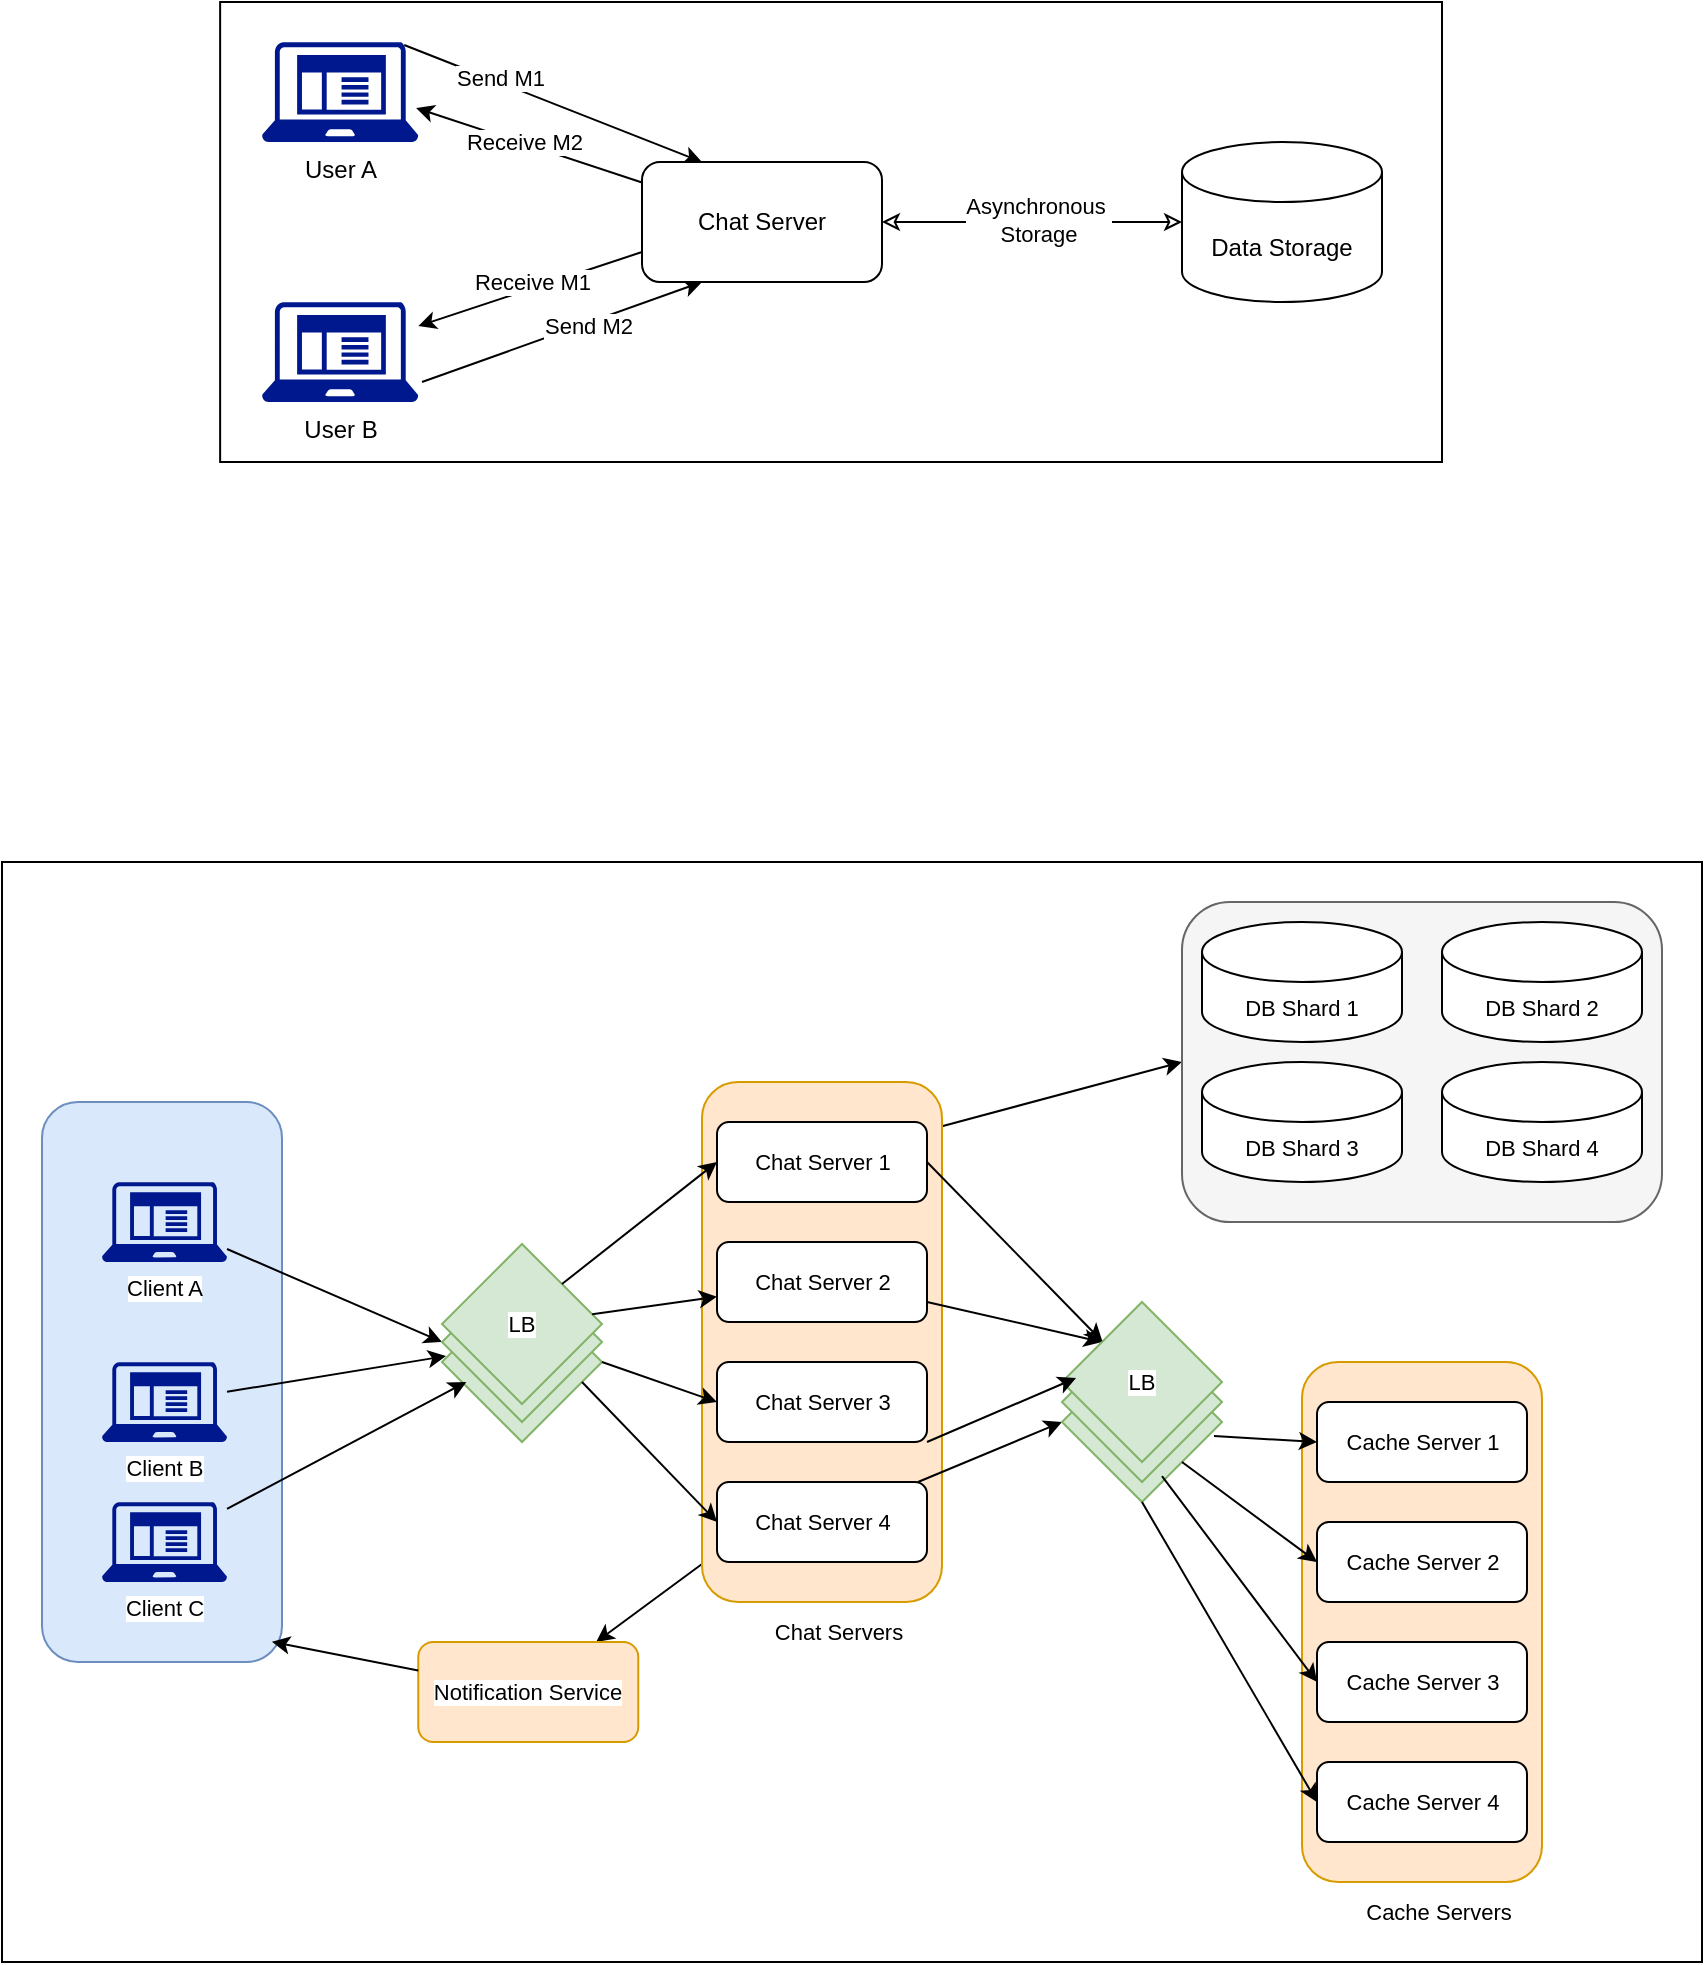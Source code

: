 <mxfile version="28.0.6">
  <diagram name="Page-1" id="Z6ekB55wMZZfvL9X6uOf">
    <mxGraphModel dx="1234" dy="790" grid="1" gridSize="10" guides="1" tooltips="1" connect="1" arrows="1" fold="1" page="0" pageScale="1" pageWidth="1100" pageHeight="850" math="0" shadow="0">
      <root>
        <mxCell id="0" />
        <mxCell id="1" parent="0" />
        <mxCell id="pL6HxztiAhhJJcaxuupI-67" value="" style="rounded=0;whiteSpace=wrap;html=1;fontFamily=Helvetica;fontSize=11;fontColor=default;labelBackgroundColor=default;" vertex="1" parent="1">
          <mxGeometry x="130" y="590" width="850" height="550" as="geometry" />
        </mxCell>
        <mxCell id="pL6HxztiAhhJJcaxuupI-69" value="" style="rounded=1;whiteSpace=wrap;html=1;fontFamily=Helvetica;fontSize=11;labelBackgroundColor=default;fillColor=#dae8fc;strokeColor=#6c8ebf;" vertex="1" parent="1">
          <mxGeometry x="150" y="710" width="120" height="280" as="geometry" />
        </mxCell>
        <mxCell id="pL6HxztiAhhJJcaxuupI-15" value="" style="rounded=0;whiteSpace=wrap;html=1;fontFamily=Helvetica;fontSize=11;fontColor=default;labelBackgroundColor=default;" vertex="1" parent="1">
          <mxGeometry x="239.07" y="160" width="610.93" height="230" as="geometry" />
        </mxCell>
        <mxCell id="pL6HxztiAhhJJcaxuupI-7" style="rounded=0;orthogonalLoop=1;jettySize=auto;html=1;entryX=0.25;entryY=0;entryDx=0;entryDy=0;exitX=0.91;exitY=0.03;exitDx=0;exitDy=0;exitPerimeter=0;" edge="1" parent="1" source="pL6HxztiAhhJJcaxuupI-1" target="pL6HxztiAhhJJcaxuupI-4">
          <mxGeometry relative="1" as="geometry" />
        </mxCell>
        <mxCell id="pL6HxztiAhhJJcaxuupI-11" value="Send M1" style="edgeLabel;html=1;align=center;verticalAlign=middle;resizable=0;points=[];fontFamily=Helvetica;fontSize=11;fontColor=default;labelBackgroundColor=default;" vertex="1" connectable="0" parent="pL6HxztiAhhJJcaxuupI-7">
          <mxGeometry x="-0.356" y="3" relative="1" as="geometry">
            <mxPoint x="-1" as="offset" />
          </mxGeometry>
        </mxCell>
        <mxCell id="pL6HxztiAhhJJcaxuupI-1" value="User A" style="sketch=0;aspect=fixed;pointerEvents=1;shadow=0;dashed=0;html=1;strokeColor=none;labelPosition=center;verticalLabelPosition=bottom;verticalAlign=top;align=center;fillColor=#00188D;shape=mxgraph.mscae.enterprise.client_application" vertex="1" parent="1">
          <mxGeometry x="260" y="180" width="78.13" height="50" as="geometry" />
        </mxCell>
        <mxCell id="pL6HxztiAhhJJcaxuupI-10" style="edgeStyle=none;shape=connector;rounded=0;orthogonalLoop=1;jettySize=auto;html=1;entryX=0.25;entryY=1;entryDx=0;entryDy=0;strokeColor=default;align=center;verticalAlign=middle;fontFamily=Helvetica;fontSize=11;fontColor=default;labelBackgroundColor=default;endArrow=classic;exitX=1.024;exitY=0.8;exitDx=0;exitDy=0;exitPerimeter=0;" edge="1" parent="1" source="pL6HxztiAhhJJcaxuupI-2" target="pL6HxztiAhhJJcaxuupI-4">
          <mxGeometry relative="1" as="geometry" />
        </mxCell>
        <mxCell id="pL6HxztiAhhJJcaxuupI-13" value="Send M2" style="edgeLabel;html=1;align=center;verticalAlign=middle;resizable=0;points=[];fontFamily=Helvetica;fontSize=11;fontColor=default;labelBackgroundColor=default;" vertex="1" connectable="0" parent="pL6HxztiAhhJJcaxuupI-10">
          <mxGeometry x="0.18" y="-1" relative="1" as="geometry">
            <mxPoint as="offset" />
          </mxGeometry>
        </mxCell>
        <mxCell id="pL6HxztiAhhJJcaxuupI-2" value="User B" style="sketch=0;aspect=fixed;pointerEvents=1;shadow=0;dashed=0;html=1;strokeColor=none;labelPosition=center;verticalLabelPosition=bottom;verticalAlign=top;align=center;fillColor=#00188D;shape=mxgraph.mscae.enterprise.client_application" vertex="1" parent="1">
          <mxGeometry x="260" y="310" width="78.13" height="50" as="geometry" />
        </mxCell>
        <mxCell id="pL6HxztiAhhJJcaxuupI-4" value="Chat Server" style="rounded=1;whiteSpace=wrap;html=1;" vertex="1" parent="1">
          <mxGeometry x="450" y="240" width="120" height="60" as="geometry" />
        </mxCell>
        <mxCell id="pL6HxztiAhhJJcaxuupI-6" value="" style="edgeStyle=orthogonalEdgeStyle;rounded=0;orthogonalLoop=1;jettySize=auto;html=1;startArrow=classic;startFill=0;endArrow=classic;endFill=0;" edge="1" parent="1" source="pL6HxztiAhhJJcaxuupI-5" target="pL6HxztiAhhJJcaxuupI-4">
          <mxGeometry relative="1" as="geometry" />
        </mxCell>
        <mxCell id="pL6HxztiAhhJJcaxuupI-66" value="Asynchronous&amp;nbsp;&lt;div&gt;Storage&lt;/div&gt;" style="edgeLabel;html=1;align=center;verticalAlign=middle;resizable=0;points=[];fontFamily=Helvetica;fontSize=11;fontColor=default;labelBackgroundColor=default;" vertex="1" connectable="0" parent="pL6HxztiAhhJJcaxuupI-6">
          <mxGeometry x="-0.036" y="-1" relative="1" as="geometry">
            <mxPoint as="offset" />
          </mxGeometry>
        </mxCell>
        <mxCell id="pL6HxztiAhhJJcaxuupI-5" value="Data Storage" style="shape=cylinder3;whiteSpace=wrap;html=1;boundedLbl=1;backgroundOutline=1;size=15;" vertex="1" parent="1">
          <mxGeometry x="720" y="230" width="100" height="80" as="geometry" />
        </mxCell>
        <mxCell id="pL6HxztiAhhJJcaxuupI-8" style="rounded=0;orthogonalLoop=1;jettySize=auto;html=1;entryX=0.986;entryY=0.66;entryDx=0;entryDy=0;entryPerimeter=0;" edge="1" parent="1" source="pL6HxztiAhhJJcaxuupI-4" target="pL6HxztiAhhJJcaxuupI-1">
          <mxGeometry relative="1" as="geometry" />
        </mxCell>
        <mxCell id="pL6HxztiAhhJJcaxuupI-12" value="Receive M2" style="edgeLabel;html=1;align=center;verticalAlign=middle;resizable=0;points=[];fontFamily=Helvetica;fontSize=11;fontColor=default;labelBackgroundColor=default;" vertex="1" connectable="0" parent="pL6HxztiAhhJJcaxuupI-8">
          <mxGeometry x="0.049" y="-1" relative="1" as="geometry">
            <mxPoint as="offset" />
          </mxGeometry>
        </mxCell>
        <mxCell id="pL6HxztiAhhJJcaxuupI-9" style="edgeStyle=none;shape=connector;rounded=0;orthogonalLoop=1;jettySize=auto;html=1;strokeColor=default;align=center;verticalAlign=middle;fontFamily=Helvetica;fontSize=11;fontColor=default;labelBackgroundColor=default;endArrow=classic;exitX=0;exitY=0.75;exitDx=0;exitDy=0;" edge="1" parent="1" source="pL6HxztiAhhJJcaxuupI-4" target="pL6HxztiAhhJJcaxuupI-2">
          <mxGeometry relative="1" as="geometry" />
        </mxCell>
        <mxCell id="pL6HxztiAhhJJcaxuupI-14" value="Receive M1" style="edgeLabel;html=1;align=center;verticalAlign=middle;resizable=0;points=[];fontFamily=Helvetica;fontSize=11;fontColor=default;labelBackgroundColor=default;" vertex="1" connectable="0" parent="pL6HxztiAhhJJcaxuupI-9">
          <mxGeometry x="-0.034" y="-3" relative="1" as="geometry">
            <mxPoint as="offset" />
          </mxGeometry>
        </mxCell>
        <mxCell id="pL6HxztiAhhJJcaxuupI-44" style="edgeStyle=none;shape=connector;rounded=0;orthogonalLoop=1;jettySize=auto;html=1;entryX=0;entryY=0.5;entryDx=0;entryDy=0;strokeColor=default;align=center;verticalAlign=middle;fontFamily=Helvetica;fontSize=11;fontColor=default;labelBackgroundColor=default;endArrow=classic;" edge="1" parent="1" source="pL6HxztiAhhJJcaxuupI-16" target="pL6HxztiAhhJJcaxuupI-20">
          <mxGeometry relative="1" as="geometry" />
        </mxCell>
        <mxCell id="pL6HxztiAhhJJcaxuupI-16" value="Client A" style="sketch=0;aspect=fixed;pointerEvents=1;shadow=0;dashed=0;html=1;strokeColor=none;labelPosition=center;verticalLabelPosition=bottom;verticalAlign=top;align=center;fillColor=#00188D;shape=mxgraph.mscae.enterprise.client_application;fontFamily=Helvetica;fontSize=11;fontColor=default;labelBackgroundColor=default;" vertex="1" parent="1">
          <mxGeometry x="180" y="750" width="62.5" height="40" as="geometry" />
        </mxCell>
        <mxCell id="pL6HxztiAhhJJcaxuupI-45" style="edgeStyle=none;shape=connector;rounded=0;orthogonalLoop=1;jettySize=auto;html=1;strokeColor=default;align=center;verticalAlign=middle;fontFamily=Helvetica;fontSize=11;fontColor=default;labelBackgroundColor=default;endArrow=classic;entryX=0.025;entryY=0.588;entryDx=0;entryDy=0;entryPerimeter=0;" edge="1" parent="1" source="pL6HxztiAhhJJcaxuupI-17" target="pL6HxztiAhhJJcaxuupI-20">
          <mxGeometry relative="1" as="geometry">
            <mxPoint x="340" y="700" as="targetPoint" />
          </mxGeometry>
        </mxCell>
        <mxCell id="pL6HxztiAhhJJcaxuupI-17" value="Client B" style="sketch=0;aspect=fixed;pointerEvents=1;shadow=0;dashed=0;html=1;strokeColor=none;labelPosition=center;verticalLabelPosition=bottom;verticalAlign=top;align=center;fillColor=#00188D;shape=mxgraph.mscae.enterprise.client_application;fontFamily=Helvetica;fontSize=11;fontColor=default;labelBackgroundColor=default;" vertex="1" parent="1">
          <mxGeometry x="180" y="840" width="62.5" height="40" as="geometry" />
        </mxCell>
        <mxCell id="pL6HxztiAhhJJcaxuupI-18" value="Client C" style="sketch=0;aspect=fixed;pointerEvents=1;shadow=0;dashed=0;html=1;strokeColor=none;labelPosition=center;verticalLabelPosition=bottom;verticalAlign=top;align=center;fillColor=#00188D;shape=mxgraph.mscae.enterprise.client_application;fontFamily=Helvetica;fontSize=11;fontColor=default;labelBackgroundColor=default;" vertex="1" parent="1">
          <mxGeometry x="180" y="910" width="62.5" height="40" as="geometry" />
        </mxCell>
        <mxCell id="pL6HxztiAhhJJcaxuupI-22" value="" style="group" vertex="1" connectable="0" parent="1">
          <mxGeometry x="350" y="780" width="80" height="100" as="geometry" />
        </mxCell>
        <mxCell id="pL6HxztiAhhJJcaxuupI-19" value="" style="rhombus;whiteSpace=wrap;html=1;fontFamily=Helvetica;fontSize=11;labelBackgroundColor=default;fillColor=#d5e8d4;strokeColor=#82b366;" vertex="1" parent="pL6HxztiAhhJJcaxuupI-22">
          <mxGeometry y="20" width="80" height="80" as="geometry" />
        </mxCell>
        <mxCell id="pL6HxztiAhhJJcaxuupI-20" value="" style="rhombus;whiteSpace=wrap;html=1;fontFamily=Helvetica;fontSize=11;labelBackgroundColor=default;fillColor=#d5e8d4;strokeColor=#82b366;" vertex="1" parent="pL6HxztiAhhJJcaxuupI-22">
          <mxGeometry y="10" width="80" height="80" as="geometry" />
        </mxCell>
        <mxCell id="pL6HxztiAhhJJcaxuupI-21" value="LB" style="rhombus;whiteSpace=wrap;html=1;fontFamily=Helvetica;fontSize=11;labelBackgroundColor=default;fillColor=#d5e8d4;strokeColor=#82b366;" vertex="1" parent="pL6HxztiAhhJJcaxuupI-22">
          <mxGeometry y="1" width="80" height="80" as="geometry" />
        </mxCell>
        <mxCell id="pL6HxztiAhhJJcaxuupI-57" style="edgeStyle=none;shape=connector;rounded=0;orthogonalLoop=1;jettySize=auto;html=1;entryX=0;entryY=0.5;entryDx=0;entryDy=0;strokeColor=default;align=center;verticalAlign=middle;fontFamily=Helvetica;fontSize=11;fontColor=default;labelBackgroundColor=default;endArrow=classic;exitX=1;exitY=0.085;exitDx=0;exitDy=0;exitPerimeter=0;" edge="1" parent="1" source="pL6HxztiAhhJJcaxuupI-23" target="pL6HxztiAhhJJcaxuupI-39">
          <mxGeometry relative="1" as="geometry" />
        </mxCell>
        <mxCell id="pL6HxztiAhhJJcaxuupI-71" style="edgeStyle=none;shape=connector;rounded=0;orthogonalLoop=1;jettySize=auto;html=1;strokeColor=default;align=center;verticalAlign=middle;fontFamily=Helvetica;fontSize=11;fontColor=default;labelBackgroundColor=default;endArrow=classic;exitX=0;exitY=0.927;exitDx=0;exitDy=0;exitPerimeter=0;" edge="1" parent="1" source="pL6HxztiAhhJJcaxuupI-23" target="pL6HxztiAhhJJcaxuupI-68">
          <mxGeometry relative="1" as="geometry" />
        </mxCell>
        <mxCell id="pL6HxztiAhhJJcaxuupI-23" value="" style="rounded=1;whiteSpace=wrap;html=1;fontFamily=Helvetica;fontSize=11;labelBackgroundColor=default;fillColor=#ffe6cc;strokeColor=#d79b00;" vertex="1" parent="1">
          <mxGeometry x="480" y="700" width="120" height="260" as="geometry" />
        </mxCell>
        <mxCell id="pL6HxztiAhhJJcaxuupI-24" value="Chat Server 1" style="rounded=1;whiteSpace=wrap;html=1;fontFamily=Helvetica;fontSize=11;fontColor=default;labelBackgroundColor=default;" vertex="1" parent="1">
          <mxGeometry x="487.5" y="720" width="105" height="40" as="geometry" />
        </mxCell>
        <mxCell id="pL6HxztiAhhJJcaxuupI-59" style="edgeStyle=none;shape=connector;rounded=0;orthogonalLoop=1;jettySize=auto;html=1;entryX=0;entryY=0;entryDx=0;entryDy=0;strokeColor=default;align=center;verticalAlign=middle;fontFamily=Helvetica;fontSize=11;fontColor=default;labelBackgroundColor=default;endArrow=classic;exitX=1;exitY=0.75;exitDx=0;exitDy=0;" edge="1" parent="1" source="pL6HxztiAhhJJcaxuupI-25" target="pL6HxztiAhhJJcaxuupI-32">
          <mxGeometry relative="1" as="geometry" />
        </mxCell>
        <mxCell id="pL6HxztiAhhJJcaxuupI-25" value="Chat Server 2" style="rounded=1;whiteSpace=wrap;html=1;fontFamily=Helvetica;fontSize=11;fontColor=default;labelBackgroundColor=default;" vertex="1" parent="1">
          <mxGeometry x="487.5" y="780" width="105" height="40" as="geometry" />
        </mxCell>
        <mxCell id="pL6HxztiAhhJJcaxuupI-26" value="Chat Server 3" style="rounded=1;whiteSpace=wrap;html=1;fontFamily=Helvetica;fontSize=11;fontColor=default;labelBackgroundColor=default;" vertex="1" parent="1">
          <mxGeometry x="487.5" y="840" width="105" height="40" as="geometry" />
        </mxCell>
        <mxCell id="pL6HxztiAhhJJcaxuupI-61" style="edgeStyle=none;shape=connector;rounded=0;orthogonalLoop=1;jettySize=auto;html=1;entryX=0;entryY=0.5;entryDx=0;entryDy=0;strokeColor=default;align=center;verticalAlign=middle;fontFamily=Helvetica;fontSize=11;fontColor=default;labelBackgroundColor=default;endArrow=classic;" edge="1" parent="1" source="pL6HxztiAhhJJcaxuupI-27" target="pL6HxztiAhhJJcaxuupI-30">
          <mxGeometry relative="1" as="geometry" />
        </mxCell>
        <mxCell id="pL6HxztiAhhJJcaxuupI-27" value="Chat Server 4" style="rounded=1;whiteSpace=wrap;html=1;fontFamily=Helvetica;fontSize=11;fontColor=default;labelBackgroundColor=default;" vertex="1" parent="1">
          <mxGeometry x="487.5" y="900" width="105" height="40" as="geometry" />
        </mxCell>
        <mxCell id="pL6HxztiAhhJJcaxuupI-28" value="Chat Servers" style="text;html=1;align=center;verticalAlign=middle;resizable=0;points=[];autosize=1;strokeColor=none;fillColor=none;fontFamily=Helvetica;fontSize=11;fontColor=default;labelBackgroundColor=default;" vertex="1" parent="1">
          <mxGeometry x="502.5" y="960" width="90" height="30" as="geometry" />
        </mxCell>
        <mxCell id="pL6HxztiAhhJJcaxuupI-29" value="" style="group" vertex="1" connectable="0" parent="1">
          <mxGeometry x="660" y="810" width="80" height="100" as="geometry" />
        </mxCell>
        <mxCell id="pL6HxztiAhhJJcaxuupI-30" value="" style="rhombus;whiteSpace=wrap;html=1;fontFamily=Helvetica;fontSize=11;labelBackgroundColor=default;fillColor=#d5e8d4;strokeColor=#82b366;" vertex="1" parent="pL6HxztiAhhJJcaxuupI-29">
          <mxGeometry y="20" width="80" height="80" as="geometry" />
        </mxCell>
        <mxCell id="pL6HxztiAhhJJcaxuupI-31" value="" style="rhombus;whiteSpace=wrap;html=1;fontFamily=Helvetica;fontSize=11;labelBackgroundColor=default;fillColor=#d5e8d4;strokeColor=#82b366;" vertex="1" parent="pL6HxztiAhhJJcaxuupI-29">
          <mxGeometry y="10" width="80" height="80" as="geometry" />
        </mxCell>
        <mxCell id="pL6HxztiAhhJJcaxuupI-32" value="LB" style="rhombus;whiteSpace=wrap;html=1;fontFamily=Helvetica;fontSize=11;labelBackgroundColor=default;fillColor=#d5e8d4;strokeColor=#82b366;" vertex="1" parent="pL6HxztiAhhJJcaxuupI-29">
          <mxGeometry width="80" height="80" as="geometry" />
        </mxCell>
        <mxCell id="pL6HxztiAhhJJcaxuupI-33" value="" style="rounded=1;whiteSpace=wrap;html=1;fontFamily=Helvetica;fontSize=11;labelBackgroundColor=default;fillColor=#ffe6cc;strokeColor=#d79b00;" vertex="1" parent="1">
          <mxGeometry x="780" y="840" width="120" height="260" as="geometry" />
        </mxCell>
        <mxCell id="pL6HxztiAhhJJcaxuupI-34" value="Cache Server 1" style="rounded=1;whiteSpace=wrap;html=1;fontFamily=Helvetica;fontSize=11;fontColor=default;labelBackgroundColor=default;" vertex="1" parent="1">
          <mxGeometry x="787.5" y="860" width="105" height="40" as="geometry" />
        </mxCell>
        <mxCell id="pL6HxztiAhhJJcaxuupI-35" value="Cache&amp;nbsp;Server 2" style="rounded=1;whiteSpace=wrap;html=1;fontFamily=Helvetica;fontSize=11;fontColor=default;labelBackgroundColor=default;" vertex="1" parent="1">
          <mxGeometry x="787.5" y="920" width="105" height="40" as="geometry" />
        </mxCell>
        <mxCell id="pL6HxztiAhhJJcaxuupI-36" value="Cache&amp;nbsp;Server 3" style="rounded=1;whiteSpace=wrap;html=1;fontFamily=Helvetica;fontSize=11;fontColor=default;labelBackgroundColor=default;" vertex="1" parent="1">
          <mxGeometry x="787.5" y="980" width="105" height="40" as="geometry" />
        </mxCell>
        <mxCell id="pL6HxztiAhhJJcaxuupI-37" value="Cache&amp;nbsp;Server 4" style="rounded=1;whiteSpace=wrap;html=1;fontFamily=Helvetica;fontSize=11;fontColor=default;labelBackgroundColor=default;" vertex="1" parent="1">
          <mxGeometry x="787.5" y="1040" width="105" height="40" as="geometry" />
        </mxCell>
        <mxCell id="pL6HxztiAhhJJcaxuupI-38" value="&lt;span style=&quot;text-wrap-mode: wrap;&quot;&gt;Cache&lt;/span&gt;&amp;nbsp;Servers" style="text;html=1;align=center;verticalAlign=middle;resizable=0;points=[];autosize=1;strokeColor=none;fillColor=none;fontFamily=Helvetica;fontSize=11;fontColor=default;labelBackgroundColor=default;" vertex="1" parent="1">
          <mxGeometry x="797.5" y="1100" width="100" height="30" as="geometry" />
        </mxCell>
        <mxCell id="pL6HxztiAhhJJcaxuupI-39" value="" style="rounded=1;whiteSpace=wrap;html=1;fontFamily=Helvetica;fontSize=11;fontColor=#333333;labelBackgroundColor=default;fillColor=#f5f5f5;strokeColor=#666666;" vertex="1" parent="1">
          <mxGeometry x="720" y="610" width="240" height="160" as="geometry" />
        </mxCell>
        <mxCell id="pL6HxztiAhhJJcaxuupI-40" value="DB Shard 1" style="shape=cylinder3;whiteSpace=wrap;html=1;boundedLbl=1;backgroundOutline=1;size=15;fontFamily=Helvetica;fontSize=11;fontColor=default;labelBackgroundColor=default;" vertex="1" parent="1">
          <mxGeometry x="730" y="620" width="100" height="60" as="geometry" />
        </mxCell>
        <mxCell id="pL6HxztiAhhJJcaxuupI-41" value="DB Shard 2&lt;span style=&quot;color: rgba(0, 0, 0, 0); font-family: monospace; font-size: 0px; text-align: start; text-wrap-mode: nowrap; background-color: rgb(236, 236, 236);&quot;&gt;%3CmxGraphModel%3E%3Croot%3E%3CmxCell%20id%3D%220%22%2F%3E%3CmxCell%20id%3D%221%22%20parent%3D%220%22%2F%3E%3CmxCell%20id%3D%222%22%20value%3D%22DB%20Shard%201%22%20style%3D%22shape%3Dcylinder3%3BwhiteSpace%3Dwrap%3Bhtml%3D1%3BboundedLbl%3D1%3BbackgroundOutline%3D1%3Bsize%3D15%3BfontFamily%3DHelvetica%3BfontSize%3D11%3BfontColor%3Ddefault%3BlabelBackgroundColor%3Ddefault%3B%22%20vertex%3D%221%22%20parent%3D%221%22%3E%3CmxGeometry%20x%3D%22760%22%20y%3D%22590%22%20width%3D%22100%22%20height%3D%2260%22%20as%3D%22geometry%22%2F%3E%3C%2FmxCell%3E%3C%2Froot%3E%3C%2FmxGraphModel%3E&lt;/span&gt;" style="shape=cylinder3;whiteSpace=wrap;html=1;boundedLbl=1;backgroundOutline=1;size=15;fontFamily=Helvetica;fontSize=11;fontColor=default;labelBackgroundColor=default;" vertex="1" parent="1">
          <mxGeometry x="850" y="620" width="100" height="60" as="geometry" />
        </mxCell>
        <mxCell id="pL6HxztiAhhJJcaxuupI-42" value="DB Shard 3&lt;span style=&quot;color: rgba(0, 0, 0, 0); font-family: monospace; font-size: 0px; text-align: start; text-wrap-mode: nowrap; background-color: rgb(236, 236, 236);&quot;&gt;%3CmxGraphModel%3E%3Croot%3E%3CmxCell%20id%3D%220%22%2F%3E%3CmxCell%20id%3D%221%22%20parent%3D%220%22%2F%3E%3CmxCell%20id%3D%222%22%20value%3D%22DB%20Shard%201%22%20style%3D%22shape%3Dcylinder3%3BwhiteSpace%3Dwrap%3Bhtml%3D1%3BboundedLbl%3D1%3BbackgroundOutline%3D1%3Bsize%3D15%3BfontFamily%3DHelvetica%3BfontSize%3D11%3BfontColor%3Ddefault%3BlabelBackgroundColor%3Ddefault%3B%22%20vertex%3D%221%22%20parent%3D%221%22%3E%3CmxGeometry%20x%3D%22760%22%20y%3D%22590%22%20width%3D%22100%22%20height%3D%2260%22%20as%3D%22geometry%22%2F%3E%3C%2FmxCell%3E%3C%2Froot%3E%3C%2FmxGraphModel%3&lt;/span&gt;" style="shape=cylinder3;whiteSpace=wrap;html=1;boundedLbl=1;backgroundOutline=1;size=15;fontFamily=Helvetica;fontSize=11;fontColor=default;labelBackgroundColor=default;" vertex="1" parent="1">
          <mxGeometry x="730" y="690" width="100" height="60" as="geometry" />
        </mxCell>
        <mxCell id="pL6HxztiAhhJJcaxuupI-43" value="DB Shard 4&lt;span style=&quot;color: rgba(0, 0, 0, 0); font-family: monospace; font-size: 0px; text-align: start; text-wrap-mode: nowrap; background-color: rgb(236, 236, 236);&quot;&gt;%3CmxGraphModel%3E%3Croot%3E%3CmxCell%20id%3D%220%22%2F%3E%3CmxCell%20id%3D%221%22%20parent%3D%220%22%2F%3E%3CmxCell%20id%3D%222%22%20value%3D%22DB%20Shard%201%22%20style%3D%22shape%3Dcylinder3%3BwhiteSpace%3Dwrap%3Bhtml%3D1%3BboundedLbl%3D1%3BbackgroundOutline%3D1%3Bsize%3D15%3BfontFamily%3DHelvetica%3BfontSize%3D11%3BfontColor%3Ddefault%3BlabelBackgroundColor%3Ddefault%3B%22%20vertex%3D%221%22%20parent%3D%221%22%3E%3CmxGeometry%20x%3D%22760%22%20y%3D%22590%22%20width%3D%22100%22%20height%3D%2260%22%20as%3D%22geometry%22%2F%3E%3C%2FmxCell%3E%3C%2Froot%3E%3C%2FmxGraphModel%3&lt;/span&gt;" style="shape=cylinder3;whiteSpace=wrap;html=1;boundedLbl=1;backgroundOutline=1;size=15;fontFamily=Helvetica;fontSize=11;fontColor=default;labelBackgroundColor=default;" vertex="1" parent="1">
          <mxGeometry x="850" y="690" width="100" height="60" as="geometry" />
        </mxCell>
        <mxCell id="pL6HxztiAhhJJcaxuupI-46" style="edgeStyle=none;shape=connector;rounded=0;orthogonalLoop=1;jettySize=auto;html=1;entryX=0.152;entryY=0.625;entryDx=0;entryDy=0;entryPerimeter=0;strokeColor=default;align=center;verticalAlign=middle;fontFamily=Helvetica;fontSize=11;fontColor=default;labelBackgroundColor=default;endArrow=classic;" edge="1" parent="1" source="pL6HxztiAhhJJcaxuupI-18" target="pL6HxztiAhhJJcaxuupI-19">
          <mxGeometry relative="1" as="geometry" />
        </mxCell>
        <mxCell id="pL6HxztiAhhJJcaxuupI-47" style="edgeStyle=none;shape=connector;rounded=0;orthogonalLoop=1;jettySize=auto;html=1;exitX=1;exitY=0;exitDx=0;exitDy=0;entryX=0;entryY=0.5;entryDx=0;entryDy=0;strokeColor=default;align=center;verticalAlign=middle;fontFamily=Helvetica;fontSize=11;fontColor=default;labelBackgroundColor=default;endArrow=classic;" edge="1" parent="1" source="pL6HxztiAhhJJcaxuupI-21" target="pL6HxztiAhhJJcaxuupI-24">
          <mxGeometry relative="1" as="geometry" />
        </mxCell>
        <mxCell id="pL6HxztiAhhJJcaxuupI-48" style="edgeStyle=none;shape=connector;rounded=0;orthogonalLoop=1;jettySize=auto;html=1;strokeColor=default;align=center;verticalAlign=middle;fontFamily=Helvetica;fontSize=11;fontColor=default;labelBackgroundColor=default;endArrow=classic;" edge="1" parent="1" source="pL6HxztiAhhJJcaxuupI-21" target="pL6HxztiAhhJJcaxuupI-25">
          <mxGeometry relative="1" as="geometry" />
        </mxCell>
        <mxCell id="pL6HxztiAhhJJcaxuupI-49" style="edgeStyle=none;shape=connector;rounded=0;orthogonalLoop=1;jettySize=auto;html=1;entryX=0;entryY=0.5;entryDx=0;entryDy=0;strokeColor=default;align=center;verticalAlign=middle;fontFamily=Helvetica;fontSize=11;fontColor=default;labelBackgroundColor=default;endArrow=classic;" edge="1" parent="1" target="pL6HxztiAhhJJcaxuupI-26">
          <mxGeometry relative="1" as="geometry">
            <mxPoint x="430" y="840" as="sourcePoint" />
          </mxGeometry>
        </mxCell>
        <mxCell id="pL6HxztiAhhJJcaxuupI-50" style="edgeStyle=none;shape=connector;rounded=0;orthogonalLoop=1;jettySize=auto;html=1;entryX=0;entryY=0.5;entryDx=0;entryDy=0;strokeColor=default;align=center;verticalAlign=middle;fontFamily=Helvetica;fontSize=11;fontColor=default;labelBackgroundColor=default;endArrow=classic;" edge="1" parent="1" target="pL6HxztiAhhJJcaxuupI-27">
          <mxGeometry relative="1" as="geometry">
            <mxPoint x="420" y="850" as="sourcePoint" />
          </mxGeometry>
        </mxCell>
        <mxCell id="pL6HxztiAhhJJcaxuupI-58" style="edgeStyle=none;shape=connector;rounded=0;orthogonalLoop=1;jettySize=auto;html=1;strokeColor=default;align=center;verticalAlign=middle;fontFamily=Helvetica;fontSize=11;fontColor=default;labelBackgroundColor=default;endArrow=classic;exitX=1;exitY=0.5;exitDx=0;exitDy=0;" edge="1" parent="1" source="pL6HxztiAhhJJcaxuupI-24" target="pL6HxztiAhhJJcaxuupI-32">
          <mxGeometry relative="1" as="geometry" />
        </mxCell>
        <mxCell id="pL6HxztiAhhJJcaxuupI-60" style="edgeStyle=none;shape=connector;rounded=0;orthogonalLoop=1;jettySize=auto;html=1;entryX=0.088;entryY=0.475;entryDx=0;entryDy=0;entryPerimeter=0;strokeColor=default;align=center;verticalAlign=middle;fontFamily=Helvetica;fontSize=11;fontColor=default;labelBackgroundColor=default;endArrow=classic;exitX=1;exitY=1;exitDx=0;exitDy=0;" edge="1" parent="1" source="pL6HxztiAhhJJcaxuupI-26" target="pL6HxztiAhhJJcaxuupI-32">
          <mxGeometry relative="1" as="geometry" />
        </mxCell>
        <mxCell id="pL6HxztiAhhJJcaxuupI-62" style="edgeStyle=none;shape=connector;rounded=0;orthogonalLoop=1;jettySize=auto;html=1;entryX=0;entryY=0.5;entryDx=0;entryDy=0;strokeColor=default;align=center;verticalAlign=middle;fontFamily=Helvetica;fontSize=11;fontColor=default;labelBackgroundColor=default;endArrow=classic;exitX=0.95;exitY=0.588;exitDx=0;exitDy=0;exitPerimeter=0;" edge="1" parent="1" source="pL6HxztiAhhJJcaxuupI-30" target="pL6HxztiAhhJJcaxuupI-34">
          <mxGeometry relative="1" as="geometry" />
        </mxCell>
        <mxCell id="pL6HxztiAhhJJcaxuupI-63" style="edgeStyle=none;shape=connector;rounded=0;orthogonalLoop=1;jettySize=auto;html=1;entryX=0;entryY=0.5;entryDx=0;entryDy=0;strokeColor=default;align=center;verticalAlign=middle;fontFamily=Helvetica;fontSize=11;fontColor=default;labelBackgroundColor=default;endArrow=classic;" edge="1" parent="1" target="pL6HxztiAhhJJcaxuupI-35">
          <mxGeometry relative="1" as="geometry">
            <mxPoint x="720" y="890" as="sourcePoint" />
          </mxGeometry>
        </mxCell>
        <mxCell id="pL6HxztiAhhJJcaxuupI-64" style="edgeStyle=none;shape=connector;rounded=0;orthogonalLoop=1;jettySize=auto;html=1;entryX=0;entryY=0.5;entryDx=0;entryDy=0;strokeColor=default;align=center;verticalAlign=middle;fontFamily=Helvetica;fontSize=11;fontColor=default;labelBackgroundColor=default;endArrow=classic;exitX=0.625;exitY=0.838;exitDx=0;exitDy=0;exitPerimeter=0;" edge="1" parent="1" source="pL6HxztiAhhJJcaxuupI-30" target="pL6HxztiAhhJJcaxuupI-36">
          <mxGeometry relative="1" as="geometry">
            <mxPoint x="740" y="880" as="sourcePoint" />
          </mxGeometry>
        </mxCell>
        <mxCell id="pL6HxztiAhhJJcaxuupI-65" style="edgeStyle=none;shape=connector;rounded=0;orthogonalLoop=1;jettySize=auto;html=1;entryX=0;entryY=0.5;entryDx=0;entryDy=0;strokeColor=default;align=center;verticalAlign=middle;fontFamily=Helvetica;fontSize=11;fontColor=default;labelBackgroundColor=default;endArrow=classic;exitX=0.5;exitY=1;exitDx=0;exitDy=0;" edge="1" parent="1" source="pL6HxztiAhhJJcaxuupI-30" target="pL6HxztiAhhJJcaxuupI-37">
          <mxGeometry relative="1" as="geometry">
            <mxPoint x="720" y="890" as="sourcePoint" />
          </mxGeometry>
        </mxCell>
        <mxCell id="pL6HxztiAhhJJcaxuupI-68" value="Notification Service" style="rounded=1;whiteSpace=wrap;html=1;fontFamily=Helvetica;fontSize=11;labelBackgroundColor=default;fillColor=#ffe6cc;strokeColor=#d79b00;" vertex="1" parent="1">
          <mxGeometry x="338.13" y="980" width="110" height="50" as="geometry" />
        </mxCell>
        <mxCell id="pL6HxztiAhhJJcaxuupI-72" style="edgeStyle=none;shape=connector;rounded=0;orthogonalLoop=1;jettySize=auto;html=1;entryX=0.958;entryY=0.964;entryDx=0;entryDy=0;entryPerimeter=0;strokeColor=default;align=center;verticalAlign=middle;fontFamily=Helvetica;fontSize=11;fontColor=default;labelBackgroundColor=default;endArrow=classic;" edge="1" parent="1" source="pL6HxztiAhhJJcaxuupI-68" target="pL6HxztiAhhJJcaxuupI-69">
          <mxGeometry relative="1" as="geometry" />
        </mxCell>
      </root>
    </mxGraphModel>
  </diagram>
</mxfile>
